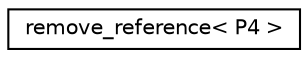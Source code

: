 digraph "Graphical Class Hierarchy"
{
 // LATEX_PDF_SIZE
  edge [fontname="Helvetica",fontsize="10",labelfontname="Helvetica",labelfontsize="10"];
  node [fontname="Helvetica",fontsize="10",shape=record];
  rankdir="LR";
  Node0 [label="remove_reference\< P4 \>",height=0.2,width=0.4,color="black", fillcolor="white", style="filled",URL="$structremove__reference.html",tooltip=" "];
}
